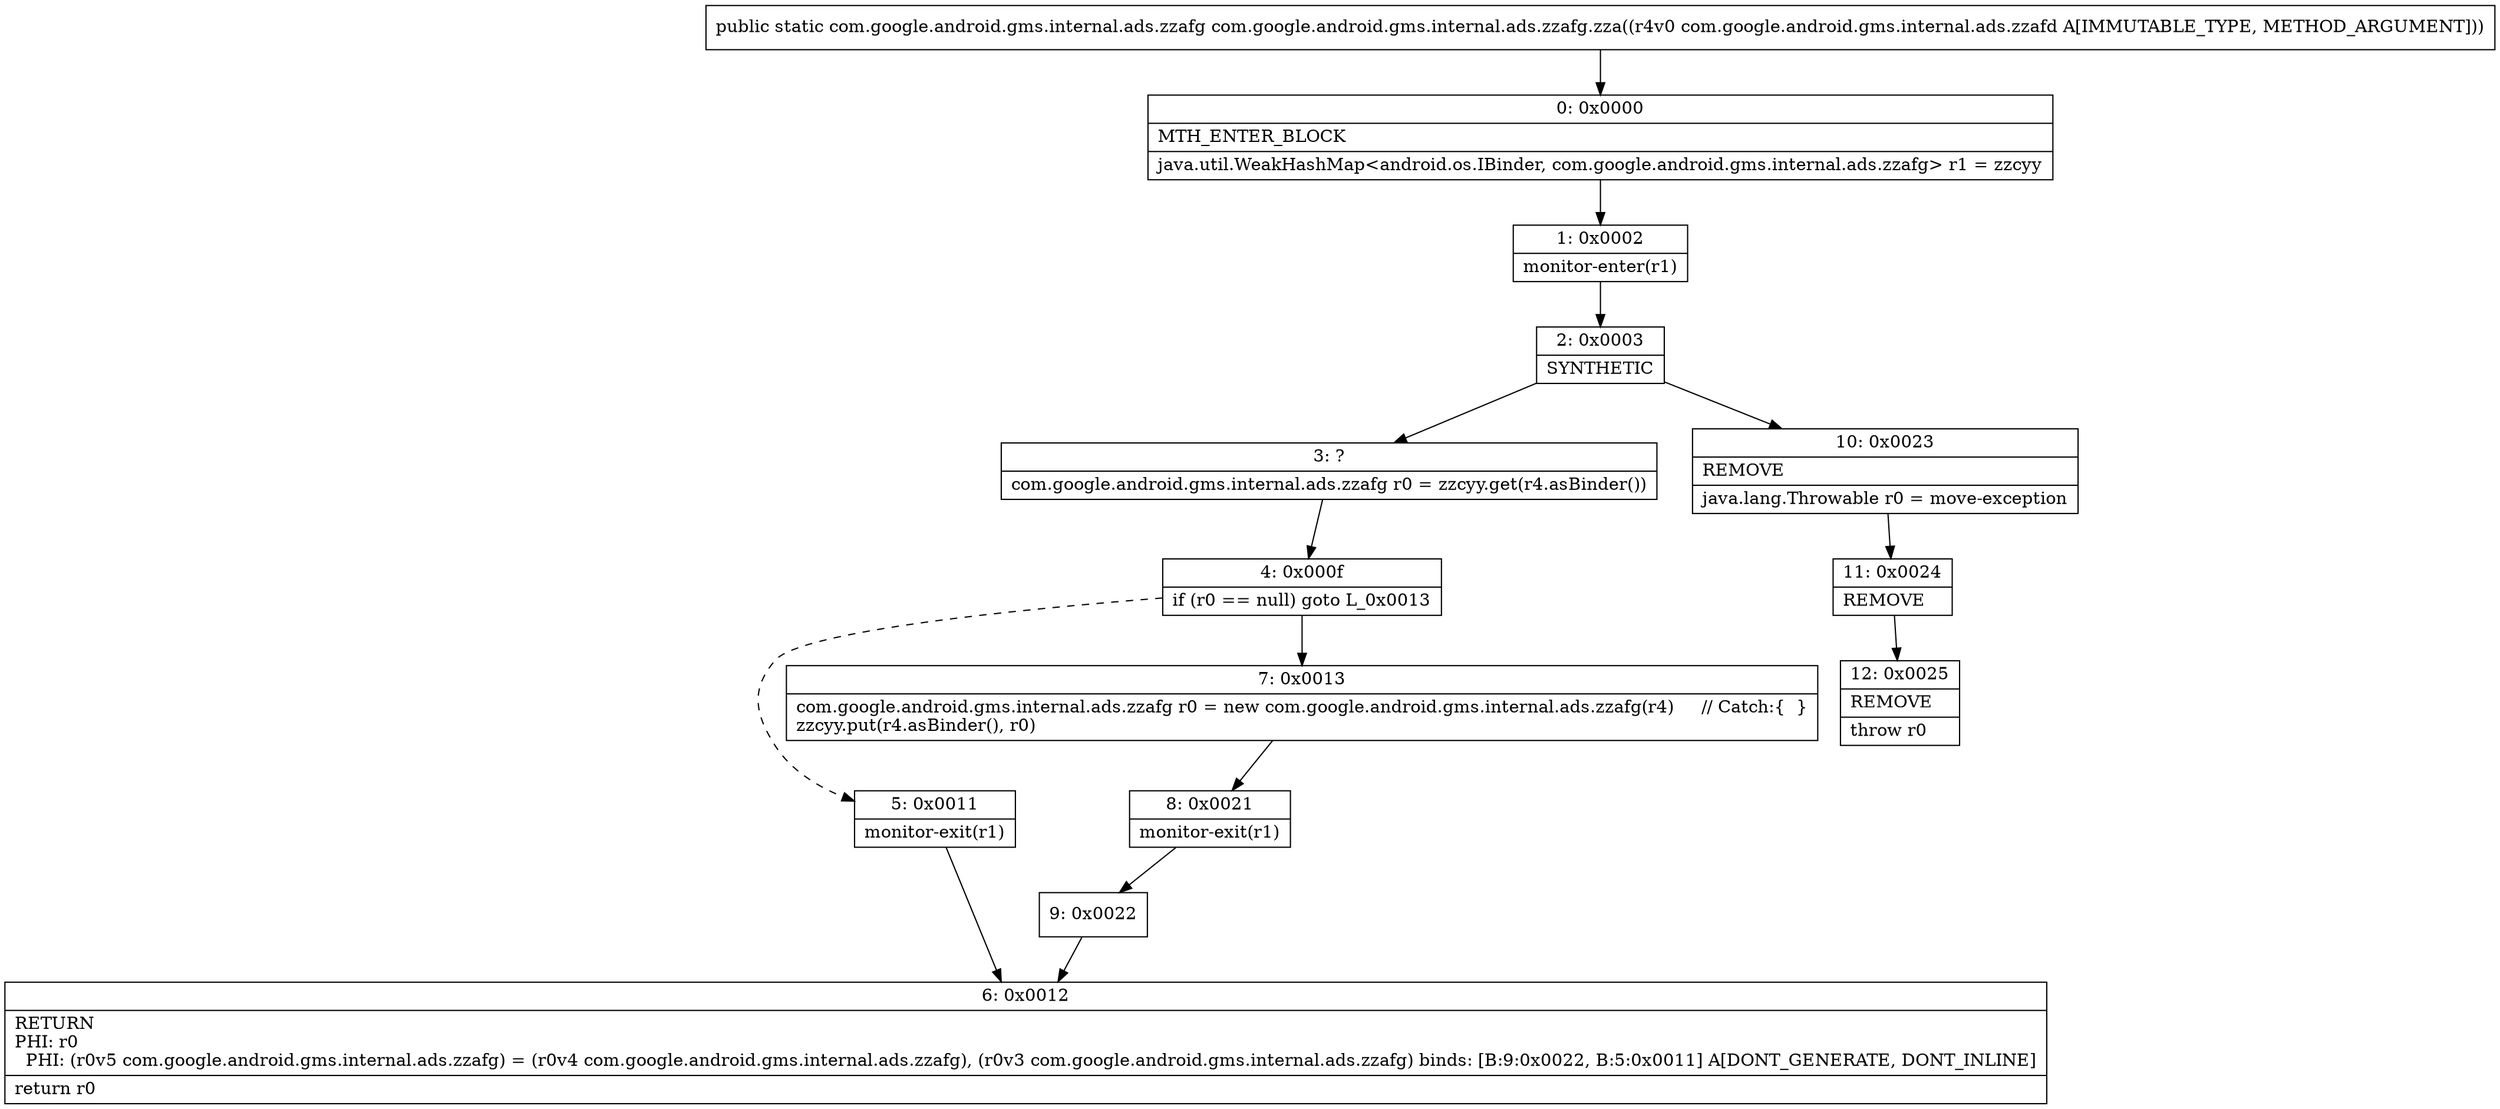 digraph "CFG forcom.google.android.gms.internal.ads.zzafg.zza(Lcom\/google\/android\/gms\/internal\/ads\/zzafd;)Lcom\/google\/android\/gms\/internal\/ads\/zzafg;" {
Node_0 [shape=record,label="{0\:\ 0x0000|MTH_ENTER_BLOCK\l|java.util.WeakHashMap\<android.os.IBinder, com.google.android.gms.internal.ads.zzafg\> r1 = zzcyy\l}"];
Node_1 [shape=record,label="{1\:\ 0x0002|monitor\-enter(r1)\l}"];
Node_2 [shape=record,label="{2\:\ 0x0003|SYNTHETIC\l}"];
Node_3 [shape=record,label="{3\:\ ?|com.google.android.gms.internal.ads.zzafg r0 = zzcyy.get(r4.asBinder())\l}"];
Node_4 [shape=record,label="{4\:\ 0x000f|if (r0 == null) goto L_0x0013\l}"];
Node_5 [shape=record,label="{5\:\ 0x0011|monitor\-exit(r1)\l}"];
Node_6 [shape=record,label="{6\:\ 0x0012|RETURN\lPHI: r0 \l  PHI: (r0v5 com.google.android.gms.internal.ads.zzafg) = (r0v4 com.google.android.gms.internal.ads.zzafg), (r0v3 com.google.android.gms.internal.ads.zzafg) binds: [B:9:0x0022, B:5:0x0011] A[DONT_GENERATE, DONT_INLINE]\l|return r0\l}"];
Node_7 [shape=record,label="{7\:\ 0x0013|com.google.android.gms.internal.ads.zzafg r0 = new com.google.android.gms.internal.ads.zzafg(r4)     \/\/ Catch:\{  \}\lzzcyy.put(r4.asBinder(), r0)\l}"];
Node_8 [shape=record,label="{8\:\ 0x0021|monitor\-exit(r1)\l}"];
Node_9 [shape=record,label="{9\:\ 0x0022}"];
Node_10 [shape=record,label="{10\:\ 0x0023|REMOVE\l|java.lang.Throwable r0 = move\-exception\l}"];
Node_11 [shape=record,label="{11\:\ 0x0024|REMOVE\l}"];
Node_12 [shape=record,label="{12\:\ 0x0025|REMOVE\l|throw r0\l}"];
MethodNode[shape=record,label="{public static com.google.android.gms.internal.ads.zzafg com.google.android.gms.internal.ads.zzafg.zza((r4v0 com.google.android.gms.internal.ads.zzafd A[IMMUTABLE_TYPE, METHOD_ARGUMENT])) }"];
MethodNode -> Node_0;
Node_0 -> Node_1;
Node_1 -> Node_2;
Node_2 -> Node_3;
Node_2 -> Node_10;
Node_3 -> Node_4;
Node_4 -> Node_5[style=dashed];
Node_4 -> Node_7;
Node_5 -> Node_6;
Node_7 -> Node_8;
Node_8 -> Node_9;
Node_9 -> Node_6;
Node_10 -> Node_11;
Node_11 -> Node_12;
}

